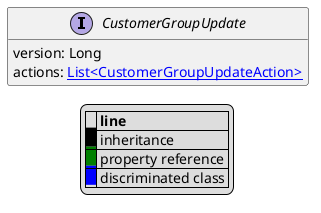 @startuml

hide empty fields
hide empty methods
legend
|= |= line |
|<back:black>   </back>| inheritance |
|<back:green>   </back>| property reference |
|<back:blue>   </back>| discriminated class |
endlegend
interface CustomerGroupUpdate [[CustomerGroupUpdate.svg]]  {
    version: Long
    actions: [[CustomerGroupUpdateAction.svg List<CustomerGroupUpdateAction>]]
}






@enduml
